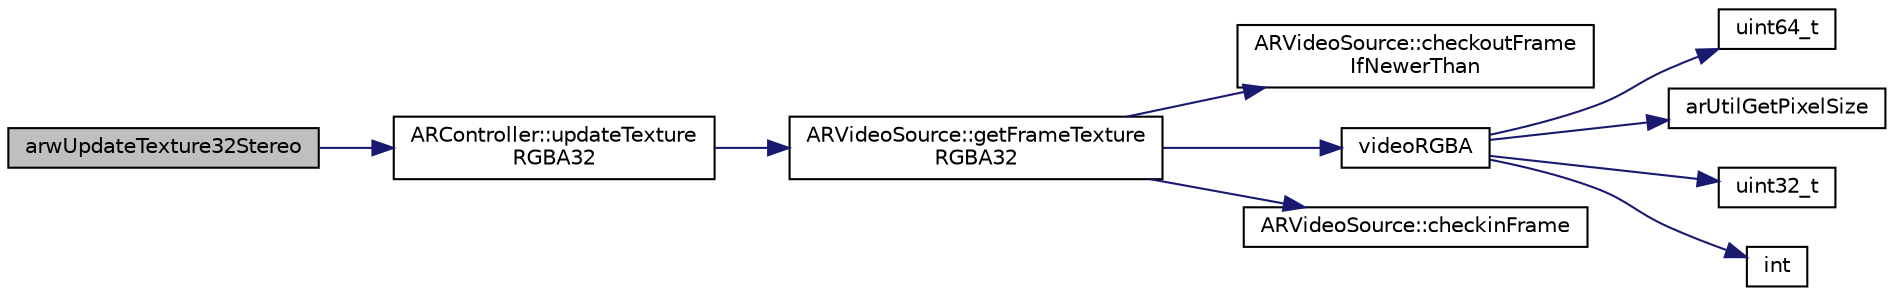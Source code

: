 digraph "arwUpdateTexture32Stereo"
{
 // INTERACTIVE_SVG=YES
  edge [fontname="Helvetica",fontsize="10",labelfontname="Helvetica",labelfontsize="10"];
  node [fontname="Helvetica",fontsize="10",shape=record];
  rankdir="LR";
  Node1 [label="arwUpdateTexture32Stereo",height=0.2,width=0.4,color="black", fillcolor="grey75", style="filled", fontcolor="black"];
  Node1 -> Node2 [color="midnightblue",fontsize="10",style="solid",fontname="Helvetica"];
  Node2 [label="ARController::updateTexture\lRGBA32",height=0.2,width=0.4,color="black", fillcolor="white", style="filled",URL="$class_a_r_controller.html#ab05b850883a1f6cf4296c2430cff225f",tooltip="Asks the video source to push the most recent frame into the passed-in buffer. "];
  Node2 -> Node3 [color="midnightblue",fontsize="10",style="solid",fontname="Helvetica"];
  Node3 [label="ARVideoSource::getFrameTexture\lRGBA32",height=0.2,width=0.4,color="black", fillcolor="white", style="filled",URL="$class_a_r_video_source.html#a65ebb92f31e3124222c04848ab118995",tooltip="Populates the provided color buffer with the current video frame. "];
  Node3 -> Node4 [color="midnightblue",fontsize="10",style="solid",fontname="Helvetica"];
  Node4 [label="ARVideoSource::checkoutFrame\lIfNewerThan",height=0.2,width=0.4,color="black", fillcolor="white", style="filled",URL="$class_a_r_video_source.html#a0870e3e3099fe2bede89980bc89c5e70",tooltip="Checkout a locked video frame if the frame&#39;s timestamp is newer than &#39;time&#39;. "];
  Node3 -> Node5 [color="midnightblue",fontsize="10",style="solid",fontname="Helvetica"];
  Node5 [label="videoRGBA",height=0.2,width=0.4,color="black", fillcolor="white", style="filled",URL="$video_r_g_b_a_8h.html#ad259f1dba2865874bdd38d1fcbb42d1b"];
  Node5 -> Node6 [color="midnightblue",fontsize="10",style="solid",fontname="Helvetica"];
  Node6 [label="uint64_t",height=0.2,width=0.4,color="black", fillcolor="white", style="filled",URL="$ioapi_8h.html#ac37b15f02c8fe79d37bfc016e79344f6"];
  Node5 -> Node7 [color="midnightblue",fontsize="10",style="solid",fontname="Helvetica"];
  Node7 [label="arUtilGetPixelSize",height=0.2,width=0.4,color="black", fillcolor="white", style="filled",URL="$ar_util_8c.html#a97d737ba2827a9edfd10deefb3ce03b4",tooltip="Get the size in bytes of a single pixel for a given pixel format. "];
  Node5 -> Node8 [color="midnightblue",fontsize="10",style="solid",fontname="Helvetica"];
  Node8 [label="uint32_t",height=0.2,width=0.4,color="black", fillcolor="white", style="filled",URL="$ioapi_8h.html#accd95570b1b1892e65653ffba9593687"];
  Node5 -> Node9 [color="midnightblue",fontsize="10",style="solid",fontname="Helvetica"];
  Node9 [label="int",height=0.2,width=0.4,color="black", fillcolor="white", style="filled",URL="$ioapi_8h.html#ae6fba972269dd045c8bb54bb5f6ead83"];
  Node3 -> Node10 [color="midnightblue",fontsize="10",style="solid",fontname="Helvetica"];
  Node10 [label="ARVideoSource::checkinFrame",height=0.2,width=0.4,color="black", fillcolor="white", style="filled",URL="$class_a_r_video_source.html#a3d4b14784d083ae76f43c8942cb9076b",tooltip="Checkin a locked video frame. "];
}
